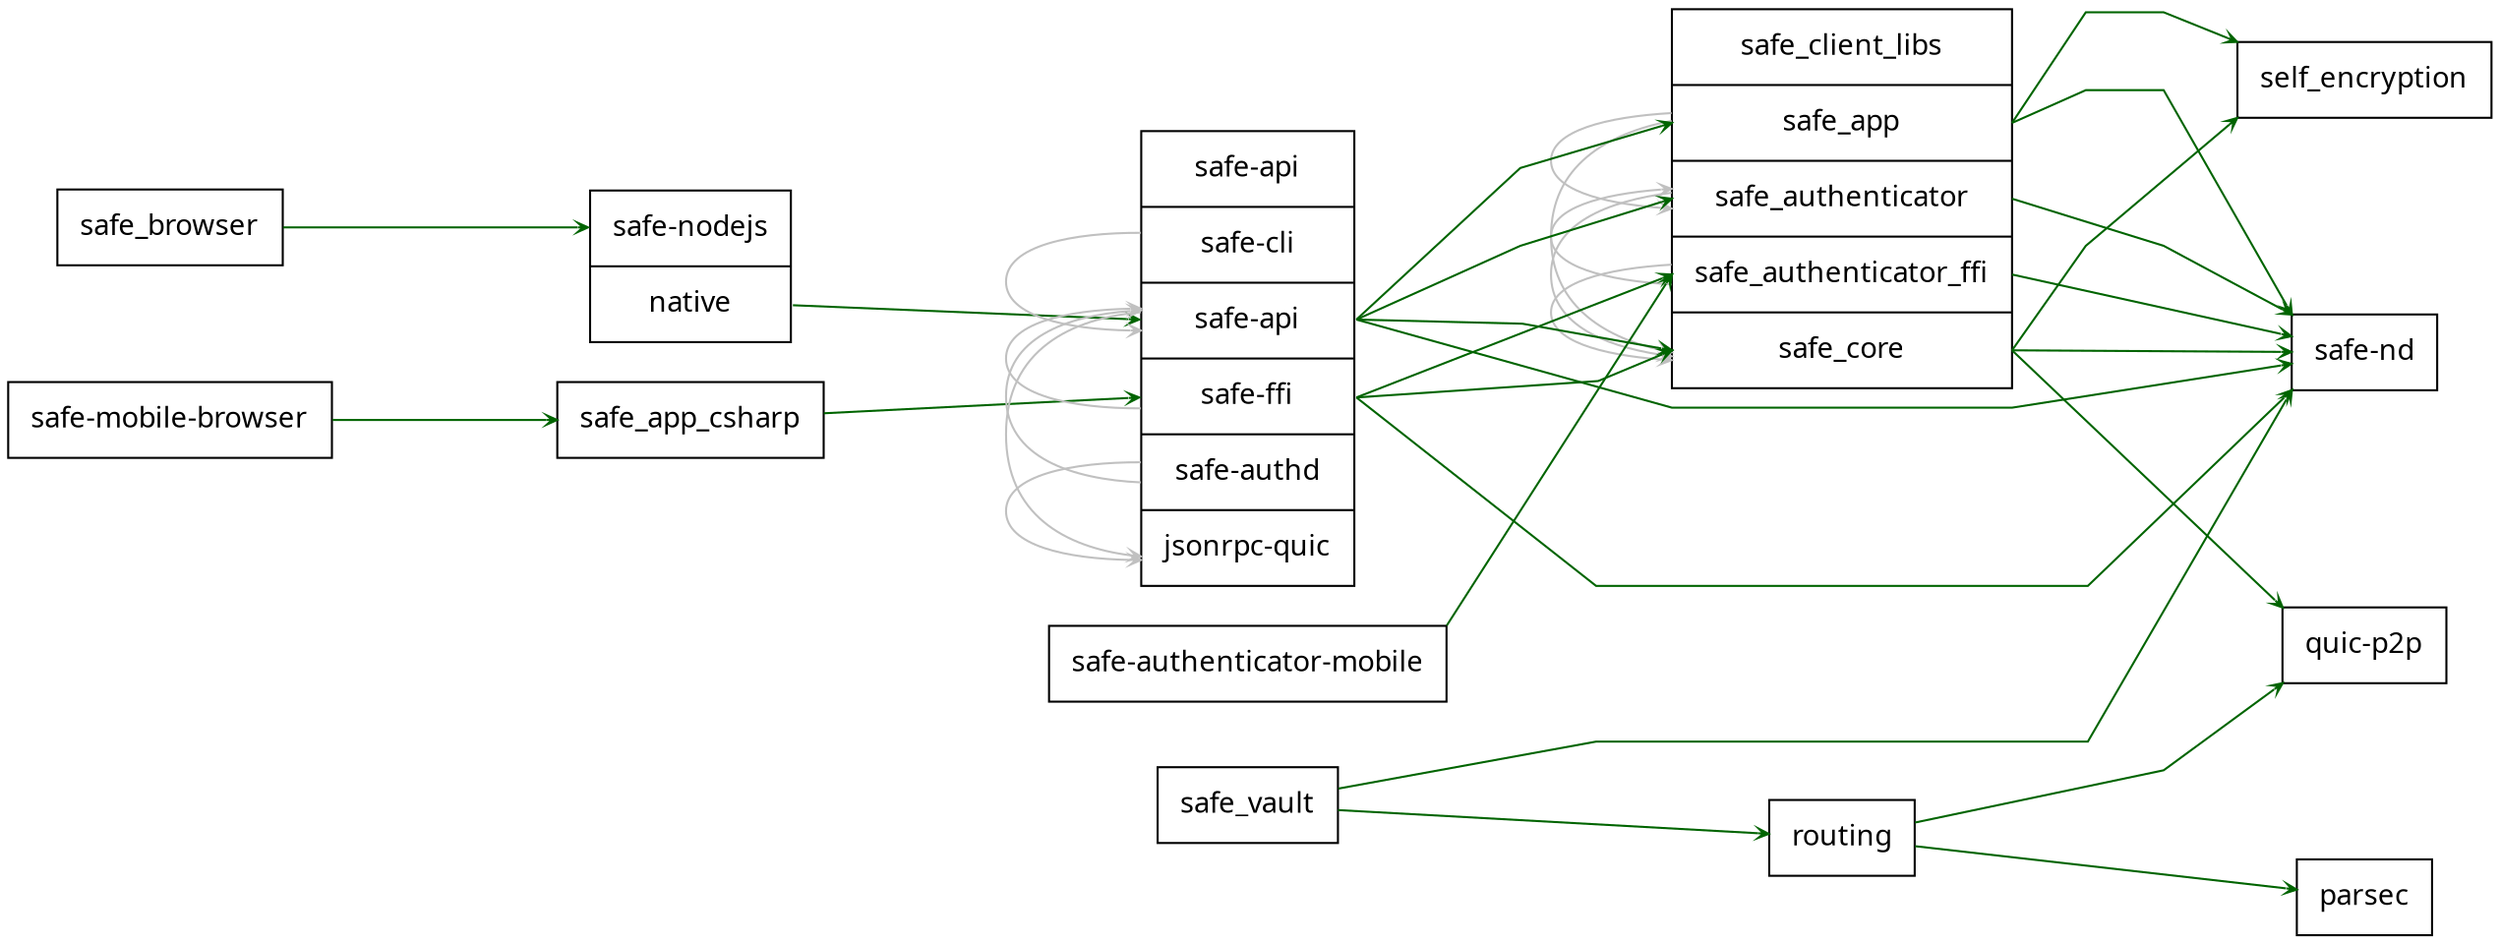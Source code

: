 digraph g {
  stylesheet = "./db.css"
  graph[
    rankdir = "LR"
    splines = "polyline"
  ];
  node[
    fontsize = "14"
    margin = 0.15
    fontname = "verdana"
    shape = "record"
  ];
  edge[
    minlen=3
    color="DarkGreen"
    arrowhead="vee"
    arrowsize=0.5
  ];

"safe-mobile-browser" [
  label = "<K_safe-mobile-browser> \N"
]

"parsec" [
  label = "<K_parsec> \N"
]

"routing" [
  label = "<K_routing> \N"
]

"safe-nd" [
  label = "<K_safe-nd> \N"
]

"safe_vault" [
  label = "<K_safe_vault> \N"
]

"safe_browser" [
  label = "<K_safe_browser> \N"
]

"quic-p2p" [
  label = "<K_quic-p2p> \N"
]

"safe-nodejs" [
  label = "<K_safe-nodejs> \N|<K_native> native"
]

"safe_app_csharp" [
  label = "<K_safe_app_csharp> \N"
]

"safe_client_libs" [
  label = "<K_safe_client_libs> \N|<K_safe_app> safe_app|<K_safe_authenticator> safe_authenticator|<K_safe_authenticator_ffi> safe_authenticator_ffi|<K_safe_core> safe_core"
]

"self_encryption" [
  label = "<K_self_encryption> \N"
]

"safe-authenticator-mobile" [
  label = "<K_safe-authenticator-mobile> \N"
]

"safe-api" [
  label = "\N|<K_safe-cli> safe-cli|<K_safe-api> safe-api|<K_safe-ffi> safe-ffi|<K_safe-authd> safe-authd|<K_jsonrpc-quic> jsonrpc-quic"
]

"safe-mobile-browser":"K_safe-mobile-browser" -> "safe_app_csharp":"K_safe_app_csharp"
"safe_client_libs":"K_safe_app" -> "safe-nd":"K_safe-nd"
"safe_client_libs":"K_safe_app" -> "safe_client_libs":"K_safe_authenticator"	[color="grey"]
"safe_client_libs":"K_safe_app" -> "safe_client_libs":"K_safe_core"	[color="grey"]
"safe_client_libs":"K_safe_app" -> "self_encryption":"K_self_encryption"
"safe_client_libs":"K_safe_core" -> "quic-p2p":"K_quic-p2p"
"safe_client_libs":"K_safe_core" -> "safe-nd":"K_safe-nd"
"safe_client_libs":"K_safe_core" -> "self_encryption":"K_self_encryption"
"routing":"K_routing" -> "parsec":"K_parsec"
"routing":"K_routing" -> "quic-p2p":"K_quic-p2p"
"safe-api":"K_safe-authd" -> "safe-api":"K_jsonrpc-quic"	[color="grey"]
"safe-api":"K_safe-authd" -> "safe-api":"K_safe-api"	[color="grey"]
"safe_browser":"K_safe_browser" -> "safe-nodejs":"K_safe-nodejs"
"safe_vault":"K_safe_vault" -> "routing":"K_routing"
"safe_vault":"K_safe_vault" -> "safe-nd":"K_safe-nd"
"safe_app_csharp":"K_safe_app_csharp" -> "safe-api":"K_safe-ffi"
"safe-api":"K_safe-ffi" -> "safe-api":"K_safe-api"	[color="grey"]
"safe-api":"K_safe-ffi" -> "safe-nd":"K_safe-nd"
"safe-api":"K_safe-ffi" -> "safe_client_libs":"K_safe_authenticator_ffi"
"safe-api":"K_safe-ffi" -> "safe_client_libs":"K_safe_core"
"safe-nodejs":"K_native" -> "safe-api":"K_safe-api"
"safe_client_libs":"K_safe_authenticator" -> "safe-nd":"K_safe-nd"
"safe_client_libs":"K_safe_authenticator" -> "safe_client_libs":"K_safe_core"	[color="grey"]
"safe_client_libs":"K_safe_authenticator_ffi" -> "safe-nd":"K_safe-nd"
"safe_client_libs":"K_safe_authenticator_ffi" -> "safe_client_libs":"K_safe_authenticator"	[color="grey"]
"safe_client_libs":"K_safe_authenticator_ffi" -> "safe_client_libs":"K_safe_core"	[color="grey"]
"safe-api":"K_safe-cli" -> "safe-api":"K_safe-api"	[color="grey"]
"safe-api":"K_safe-api" -> "safe-api":"K_jsonrpc-quic"	[color="grey"]
"safe-api":"K_safe-api" -> "safe-nd":"K_safe-nd"
"safe-api":"K_safe-api" -> "safe_client_libs":"K_safe_app"
"safe-api":"K_safe-api" -> "safe_client_libs":"K_safe_authenticator"
"safe-api":"K_safe-api" -> "safe_client_libs":"K_safe_core"
"safe-authenticator-mobile":"K_safe-authenticator-mobile" -> "safe_client_libs":"K_safe_authenticator_ffi"
}
